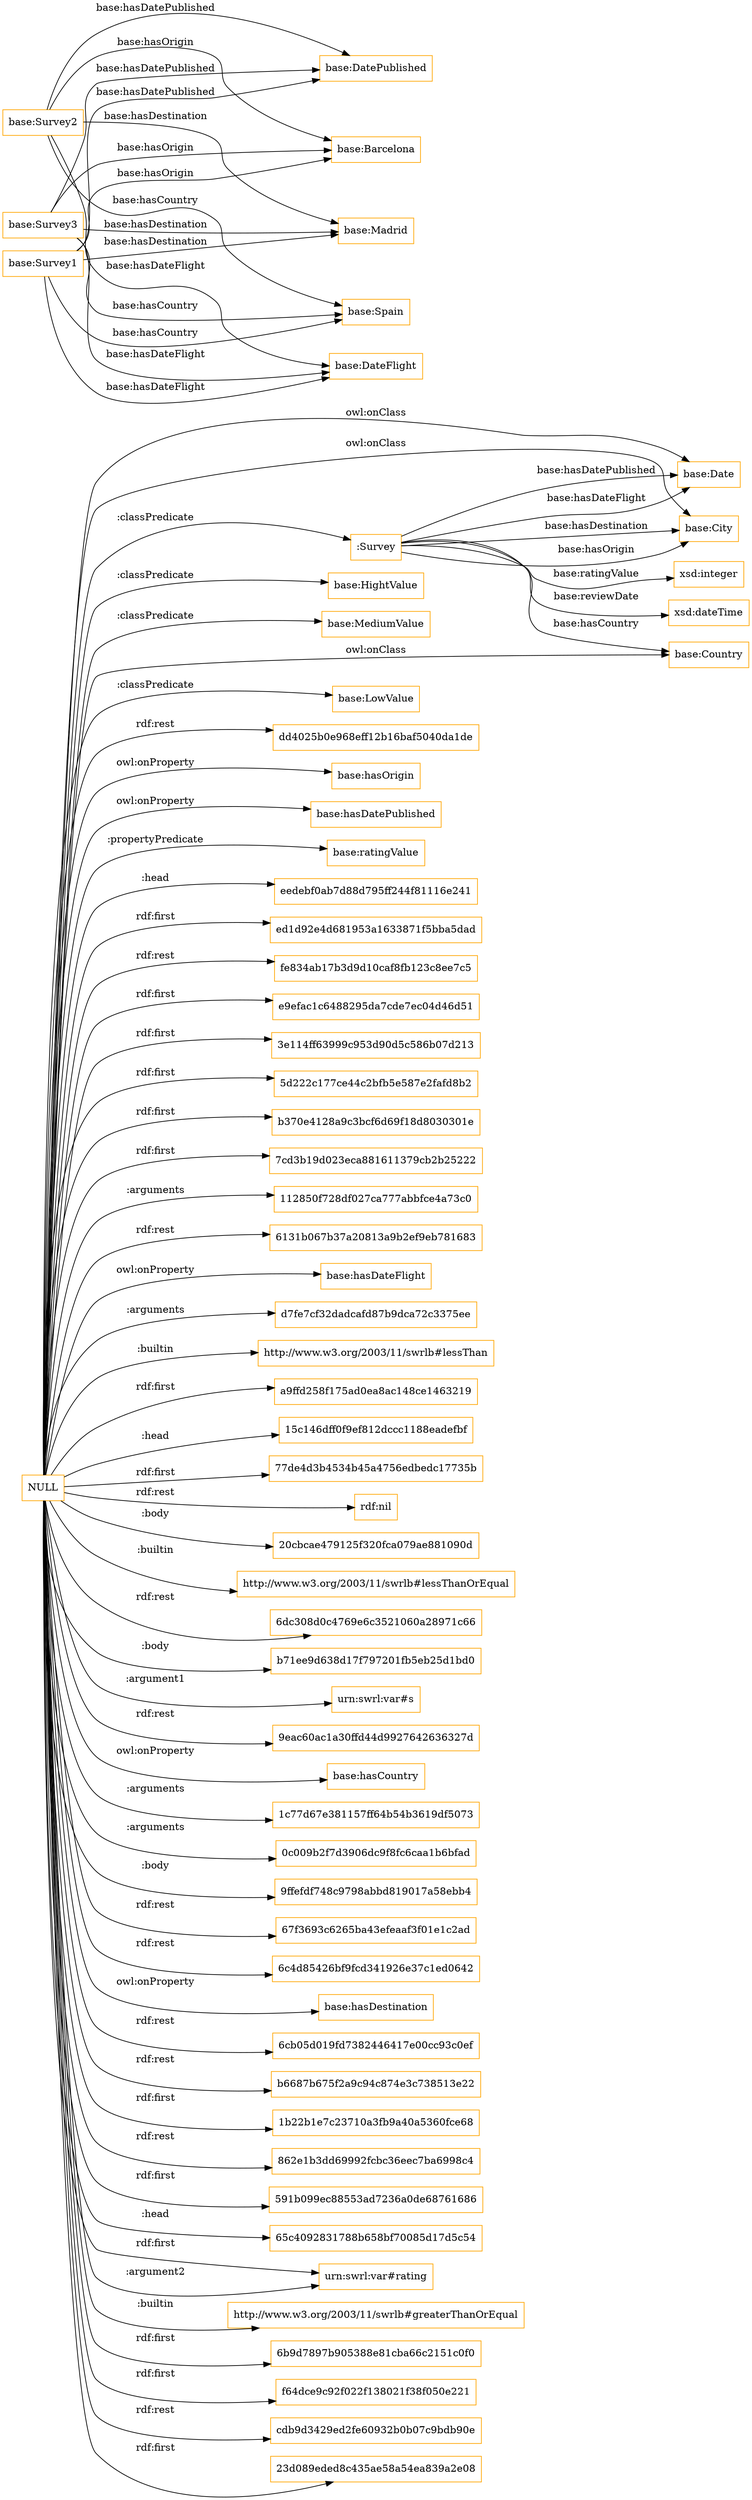 digraph ar2dtool_diagram { 
rankdir=LR;
size="1501"
node [shape = rectangle, color="orange"]; "base:City" ":Survey" "base:HightValue" "base:Country" "base:MediumValue" "base:Date" "base:LowValue" ; /*classes style*/
	"base:Survey2" -> "base:DatePublished" [ label = "base:hasDatePublished" ];
	"base:Survey2" -> "base:Spain" [ label = "base:hasCountry" ];
	"base:Survey2" -> "base:Barcelona" [ label = "base:hasOrigin" ];
	"base:Survey2" -> "base:DateFlight" [ label = "base:hasDateFlight" ];
	"base:Survey2" -> "base:Madrid" [ label = "base:hasDestination" ];
	"base:Survey3" -> "base:DateFlight" [ label = "base:hasDateFlight" ];
	"base:Survey3" -> "base:Madrid" [ label = "base:hasDestination" ];
	"base:Survey3" -> "base:Barcelona" [ label = "base:hasOrigin" ];
	"base:Survey3" -> "base:DatePublished" [ label = "base:hasDatePublished" ];
	"base:Survey3" -> "base:Spain" [ label = "base:hasCountry" ];
	"NULL" -> "dd4025b0e968eff12b16baf5040da1de" [ label = "rdf:rest" ];
	"NULL" -> "base:hasOrigin" [ label = "owl:onProperty" ];
	"NULL" -> "base:hasDatePublished" [ label = "owl:onProperty" ];
	"NULL" -> "base:ratingValue" [ label = ":propertyPredicate" ];
	"NULL" -> "eedebf0ab7d88d795ff244f81116e241" [ label = ":head" ];
	"NULL" -> "ed1d92e4d681953a1633871f5bba5dad" [ label = "rdf:first" ];
	"NULL" -> "fe834ab17b3d9d10caf8fb123c8ee7c5" [ label = "rdf:rest" ];
	"NULL" -> "e9efac1c6488295da7cde7ec04d46d51" [ label = "rdf:first" ];
	"NULL" -> "base:HightValue" [ label = ":classPredicate" ];
	"NULL" -> "3e114ff63999c953d90d5c586b07d213" [ label = "rdf:first" ];
	"NULL" -> "5d222c177ce44c2bfb5e587e2fafd8b2" [ label = "rdf:first" ];
	"NULL" -> "b370e4128a9c3bcf6d69f18d8030301e" [ label = "rdf:first" ];
	"NULL" -> "7cd3b19d023eca881611379cb2b25222" [ label = "rdf:first" ];
	"NULL" -> "base:Country" [ label = "owl:onClass" ];
	"NULL" -> "112850f728df027ca777abbfce4a73c0" [ label = ":arguments" ];
	"NULL" -> "base:City" [ label = "owl:onClass" ];
	"NULL" -> "6131b067b37a20813a9b2ef9eb781683" [ label = "rdf:rest" ];
	"NULL" -> "base:hasDateFlight" [ label = "owl:onProperty" ];
	"NULL" -> "base:Date" [ label = "owl:onClass" ];
	"NULL" -> "d7fe7cf32dadcafd87b9dca72c3375ee" [ label = ":arguments" ];
	"NULL" -> "http://www.w3.org/2003/11/swrlb#lessThan" [ label = ":builtin" ];
	"NULL" -> "a9ffd258f175ad0ea8ac148ce1463219" [ label = "rdf:first" ];
	"NULL" -> "15c146dff0f9ef812dccc1188eadefbf" [ label = ":head" ];
	"NULL" -> "77de4d3b4534b45a4756edbedc17735b" [ label = "rdf:first" ];
	"NULL" -> "rdf:nil" [ label = "rdf:rest" ];
	"NULL" -> "20cbcae479125f320fca079ae881090d" [ label = ":body" ];
	"NULL" -> "http://www.w3.org/2003/11/swrlb#lessThanOrEqual" [ label = ":builtin" ];
	"NULL" -> "6dc308d0c4769e6c3521060a28971c66" [ label = "rdf:rest" ];
	"NULL" -> "b71ee9d638d17f797201fb5eb25d1bd0" [ label = ":body" ];
	"NULL" -> "urn:swrl:var#s" [ label = ":argument1" ];
	"NULL" -> "9eac60ac1a30ffd44d9927642636327d" [ label = "rdf:rest" ];
	"NULL" -> "base:hasCountry" [ label = "owl:onProperty" ];
	"NULL" -> "1c77d67e381157ff64b54b3619df5073" [ label = ":arguments" ];
	"NULL" -> "0c009b2f7d3906dc9f8fc6caa1b6bfad" [ label = ":arguments" ];
	"NULL" -> "9ffefdf748c9798abbd819017a58ebb4" [ label = ":body" ];
	"NULL" -> "67f3693c6265ba43efeaaf3f01e1c2ad" [ label = "rdf:rest" ];
	"NULL" -> "6c4d85426bf9fcd341926e37c1ed0642" [ label = "rdf:rest" ];
	"NULL" -> "base:hasDestination" [ label = "owl:onProperty" ];
	"NULL" -> "6cb05d019fd7382446417e00cc93c0ef" [ label = "rdf:rest" ];
	"NULL" -> "base:LowValue" [ label = ":classPredicate" ];
	"NULL" -> "b6687b675f2a9c94c874e3c738513e22" [ label = "rdf:rest" ];
	"NULL" -> "1b22b1e7c23710a3fb9a40a5360fce68" [ label = "rdf:first" ];
	"NULL" -> "862e1b3dd69992fcbc36eec7ba6998c4" [ label = "rdf:rest" ];
	"NULL" -> ":Survey" [ label = ":classPredicate" ];
	"NULL" -> "591b099ec88553ad7236a0de68761686" [ label = "rdf:first" ];
	"NULL" -> "65c4092831788b658bf70085d17d5c54" [ label = ":head" ];
	"NULL" -> "urn:swrl:var#rating" [ label = "rdf:first" ];
	"NULL" -> "http://www.w3.org/2003/11/swrlb#greaterThanOrEqual" [ label = ":builtin" ];
	"NULL" -> "urn:swrl:var#rating" [ label = ":argument2" ];
	"NULL" -> "6b9d7897b905388e81cba66c2151c0f0" [ label = "rdf:first" ];
	"NULL" -> "f64dce9c92f022f138021f38f050e221" [ label = "rdf:first" ];
	"NULL" -> "cdb9d3429ed2fe60932b0b07c9bdb90e" [ label = "rdf:rest" ];
	"NULL" -> "base:MediumValue" [ label = ":classPredicate" ];
	"NULL" -> "23d089eded8c435ae58a54ea839a2e08" [ label = "rdf:first" ];
	"base:Survey1" -> "base:Madrid" [ label = "base:hasDestination" ];
	"base:Survey1" -> "base:DatePublished" [ label = "base:hasDatePublished" ];
	"base:Survey1" -> "base:Spain" [ label = "base:hasCountry" ];
	"base:Survey1" -> "base:Barcelona" [ label = "base:hasOrigin" ];
	"base:Survey1" -> "base:DateFlight" [ label = "base:hasDateFlight" ];
	":Survey" -> "base:City" [ label = "base:hasOrigin" ];
	":Survey" -> "base:Date" [ label = "base:hasDatePublished" ];
	":Survey" -> "base:City" [ label = "base:hasDestination" ];
	":Survey" -> "xsd:integer" [ label = "base:ratingValue" ];
	":Survey" -> "base:Date" [ label = "base:hasDateFlight" ];
	":Survey" -> "xsd:dateTime" [ label = "base:reviewDate" ];
	":Survey" -> "base:Country" [ label = "base:hasCountry" ];

}
